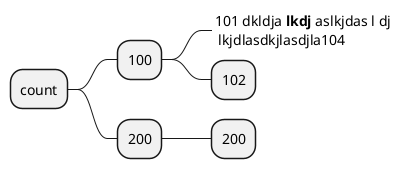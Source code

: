 @startmindmap
* count
	* 100
		*_ 101 dkldja **lkdj** aslkjdas l dj\n lkjdlasdkjlasdjla104
		* 102
	* 200
		* 200
@endmindmap